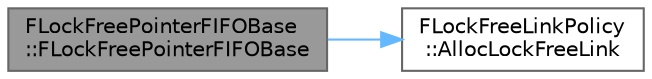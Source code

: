 digraph "FLockFreePointerFIFOBase::FLockFreePointerFIFOBase"
{
 // INTERACTIVE_SVG=YES
 // LATEX_PDF_SIZE
  bgcolor="transparent";
  edge [fontname=Helvetica,fontsize=10,labelfontname=Helvetica,labelfontsize=10];
  node [fontname=Helvetica,fontsize=10,shape=box,height=0.2,width=0.4];
  rankdir="LR";
  Node1 [id="Node000001",label="FLockFreePointerFIFOBase\l::FLockFreePointerFIFOBase",height=0.2,width=0.4,color="gray40", fillcolor="grey60", style="filled", fontcolor="black",tooltip=" "];
  Node1 -> Node2 [id="edge1_Node000001_Node000002",color="steelblue1",style="solid",tooltip=" "];
  Node2 [id="Node000002",label="FLockFreeLinkPolicy\l::AllocLockFreeLink",height=0.2,width=0.4,color="grey40", fillcolor="white", style="filled",URL="$d8/dc2/structFLockFreeLinkPolicy.html#ac9465338680c25fe305ed36dd76fc4cf",tooltip=" "];
}
